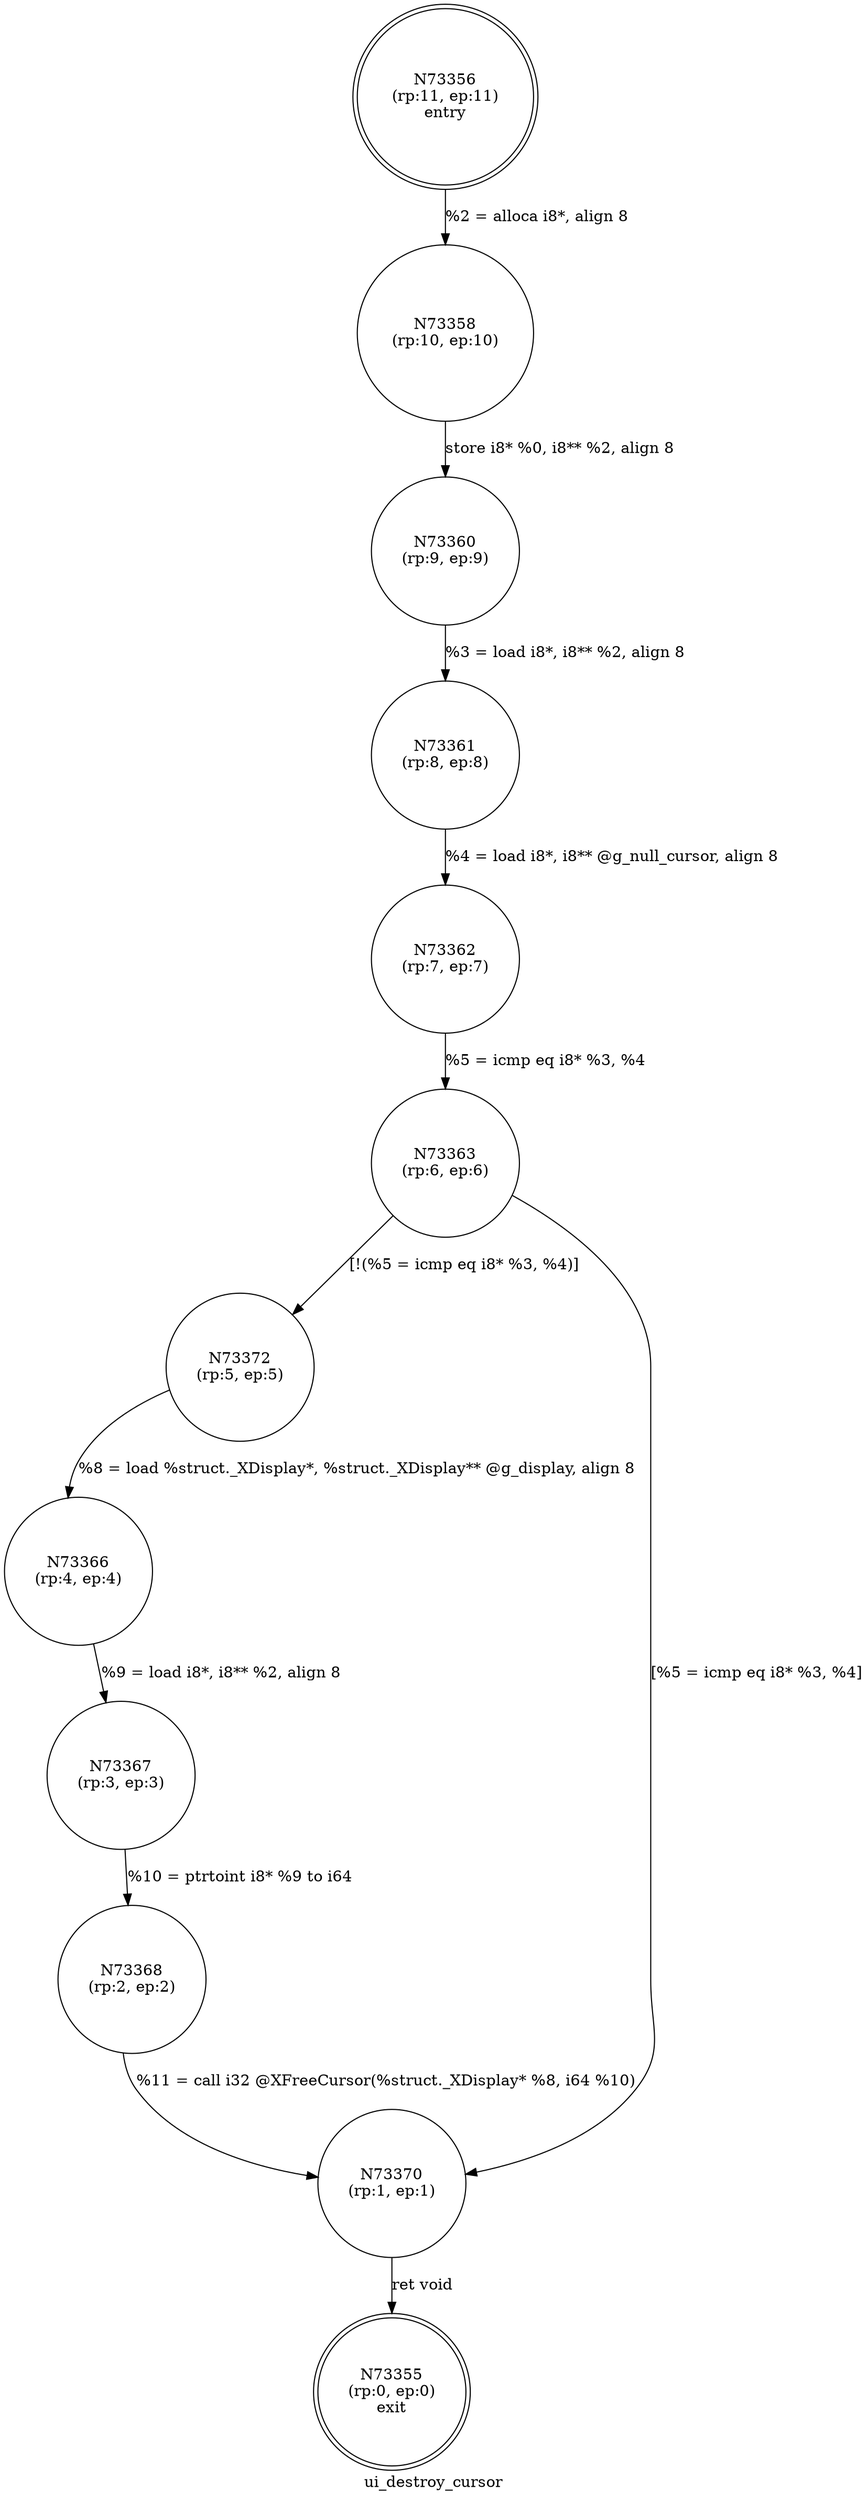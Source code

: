 digraph ui_destroy_cursor {
label="ui_destroy_cursor"
73355 [label="N73355\n(rp:0, ep:0)\nexit", shape="doublecircle"]
73356 [label="N73356\n(rp:11, ep:11)\nentry", shape="doublecircle"]
73356 -> 73358 [label="%2 = alloca i8*, align 8"]
73358 [label="N73358\n(rp:10, ep:10)", shape="circle"]
73358 -> 73360 [label="store i8* %0, i8** %2, align 8"]
73360 [label="N73360\n(rp:9, ep:9)", shape="circle"]
73360 -> 73361 [label="%3 = load i8*, i8** %2, align 8"]
73361 [label="N73361\n(rp:8, ep:8)", shape="circle"]
73361 -> 73362 [label="%4 = load i8*, i8** @g_null_cursor, align 8"]
73362 [label="N73362\n(rp:7, ep:7)", shape="circle"]
73362 -> 73363 [label="%5 = icmp eq i8* %3, %4"]
73363 [label="N73363\n(rp:6, ep:6)", shape="circle"]
73363 -> 73372 [label="[!(%5 = icmp eq i8* %3, %4)]"]
73363 -> 73370 [label="[%5 = icmp eq i8* %3, %4]"]
73366 [label="N73366\n(rp:4, ep:4)", shape="circle"]
73366 -> 73367 [label="%9 = load i8*, i8** %2, align 8"]
73367 [label="N73367\n(rp:3, ep:3)", shape="circle"]
73367 -> 73368 [label="%10 = ptrtoint i8* %9 to i64"]
73368 [label="N73368\n(rp:2, ep:2)", shape="circle"]
73368 -> 73370 [label="%11 = call i32 @XFreeCursor(%struct._XDisplay* %8, i64 %10)"]
73370 [label="N73370\n(rp:1, ep:1)", shape="circle"]
73370 -> 73355 [label="ret void"]
73372 [label="N73372\n(rp:5, ep:5)", shape="circle"]
73372 -> 73366 [label="%8 = load %struct._XDisplay*, %struct._XDisplay** @g_display, align 8"]
}
